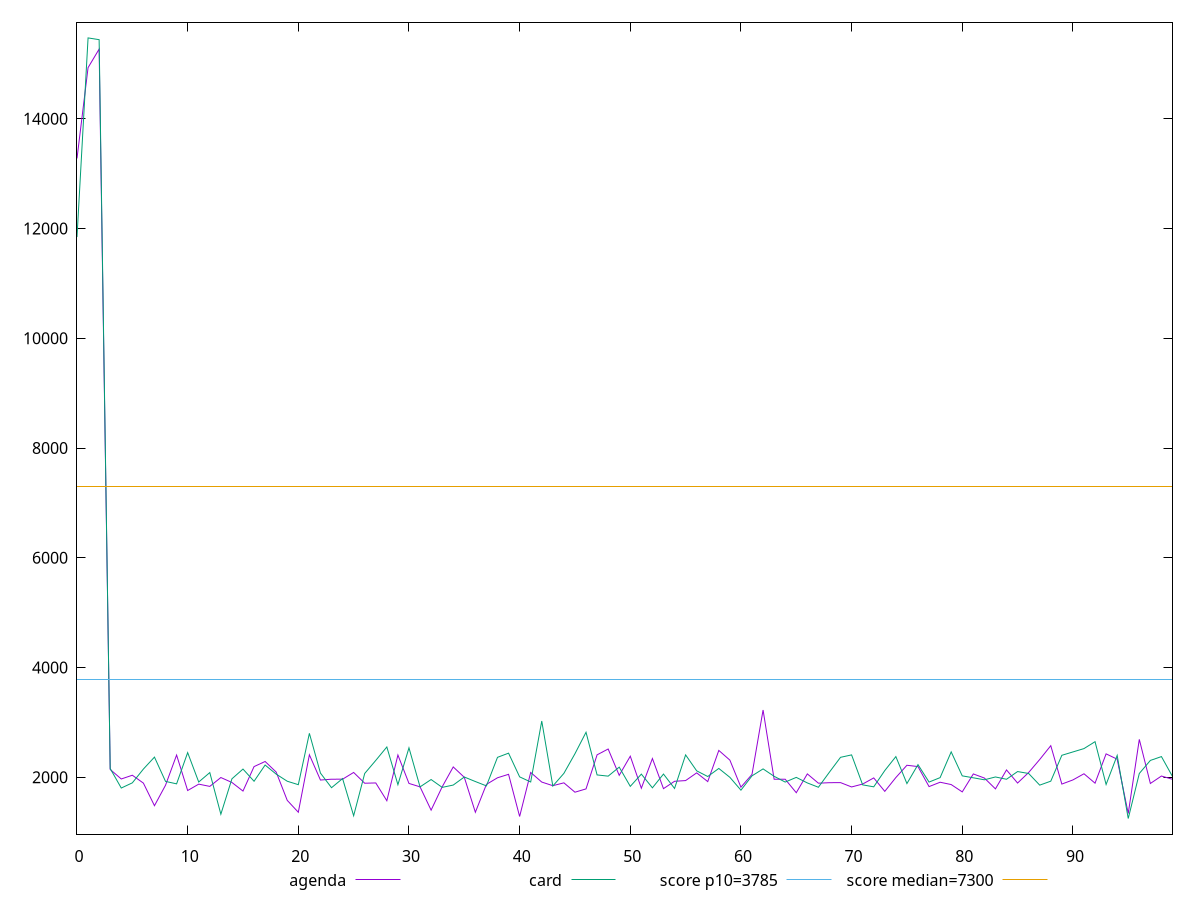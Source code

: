 reset

$agenda <<EOF
0 13278.881000000001
1 14933.437500000004
2 15270.888500000001
3 2143.3405
4 1969.9579999999999
5 2038.1535
6 1894.5150000000003
7 1483.068
8 1855.946
9 2405.7915000000003
10 1759.6170000000002
11 1875.888
12 1834.816
13 1996.4375
14 1906.382
15 1749.732
16 2195.5739999999996
17 2288.791
18 2095.684
19 1579.915
20 1363.7060000000001
21 2410.495
22 1950.7155
23 1965.8205
24 1965.9250000000002
25 2088.892
26 1892.5260000000003
27 1897.7105000000001
28 1573.4930000000004
29 2407.0145
30 1888.7545
31 1826.7350000000001
32 1401.966
33 1826.5205999999998
34 2189.446
35 2000.4319999999998
36 1363.2269999999999
37 1871.6470000000002
38 1991.8825
39 2054.8912
40 1286.12
41 2088.852
42 1913.7259999999999
43 1847.7420000000002
44 1899.495
45 1729.09
46 1789.1180000000002
47 2409.9850000000006
48 2516.0950000000003
49 2036.5479999999998
50 2384.9849999999997
51 1801.3604
52 2342.6190000000006
53 1793.7843000000003
54 1927.7926
55 1940.7050000000002
56 2081.3900000000003
57 1922.338
58 2490.2475
59 2313.688
60 1820.878
61 2053.4150000000004
62 3227.1669999999995
63 1964.8500000000001
64 1965.2585000000001
65 1719.6940000000002
66 2062.5919999999996
67 1893.2600000000002
68 1902.2775
69 1903.862
70 1824.6045
71 1877.38
72 1989.23325
73 1744.4680000000003
74 1996.2
75 2219.938
76 2195.834
77 1831.114
78 1910.6025000000002
79 1868.2592
80 1734.3849999999998
81 2061.8720000000003
82 1986.9940000000001
83 1789.4790000000003
84 2134.7859999999996
85 1895.7740000000001
86 2088.07
87 2324.92
88 2576.7380000000003
89 1877.2069999999999
90 1952.5565000000001
91 2064.786
92 1893.6499999999999
93 2427.6508000000003
94 2330.855
95 1340.1770000000001
96 2691.7300000000005
97 1887.9434999999999
98 2023.489
99 1964.6025
EOF

$card <<EOF
0 11846.021
1 15475.104499999998
2 15443.0225
3 2160.2749999999996
4 1804.8774999999998
5 1899.3605
6 2150.6989999999996
7 2368.6049999999996
8 1925.7894999999999
9 1881.116
10 2450.437
11 1914.696
12 2086.4549999999995
13 1327.7759999999998
14 1972.9009999999998
15 2150.589
16 1928.2920000000001
17 2224.0110000000004
18 2058.4235
19 1928.8168
20 1866.175
21 2802.2075
22 2077.386
23 1811.004
24 1977.14
25 1299.801
26 2070.404
27 2308.4860000000003
28 2553.0268
29 1866.2180000000003
30 2537.4700000000007
31 1825.6834999999999
32 1959.827
33 1816.9199999999998
34 1859.1224000000002
35 2005.7200000000003
36 1923.3940000000002
37 1843.958
38 2364.3450000000003
39 2440.4519999999998
40 2008.6313499999997
41 1915.4079999999997
42 3025.889
43 1841.535
44 2072.232
45 2429.8104999999996
46 2821.1559999999995
47 2043.64925
48 2021.5955
49 2185.85
50 1835.251
51 2058.34545
52 1808.872
53 2059.5240000000003
54 1797.425
55 2408.8424999999997
56 2118.136
57 2015.0185000000001
58 2161.92
59 2000.1819999999998
60 1765.9429999999998
61 2026.79
62 2153.6630000000005
63 2018.5149999999999
64 1913.692
65 1998.9694999999997
66 1898.0840000000003
67 1819.0775000000003
68 2095.147
69 2364.4865
70 2408.7825000000003
71 1862.5219999999997
72 1826.9416
73 2123.5365
74 2377.9019999999996
75 1886.0560000000003
76 2231.482
77 1913.4920000000002
78 1994.6890000000003
79 2463.578
80 2026.6945
81 1991.362
82 1955.032
83 2006.70075
84 1964.691
85 2105.0715
86 2070.192
87 1857.8089999999997
88 1929.8960000000002
89 2401.4985
91 2523.603
92 2649.8103
93 1869.7430000000002
94 2399.3275
95 1249.346
96 2070.19
97 2308.3399999999997
98 2377.9015
99 2015.1491999999998
EOF

set key outside below
set xrange [0:99]
set yrange [964.8308300000001:15759.619669999998]
set trange [964.8308300000001:15759.619669999998]
set terminal svg size 640, 520 enhanced background rgb 'white'
set output "report/report_00029_2021-02-24T13-36-40.390Z/interactive/comparison/line/1_vs_2.svg"

plot $agenda title "agenda" with line, \
     $card title "card" with line, \
     3785 title "score p10=3785", \
     7300 title "score median=7300"

reset
